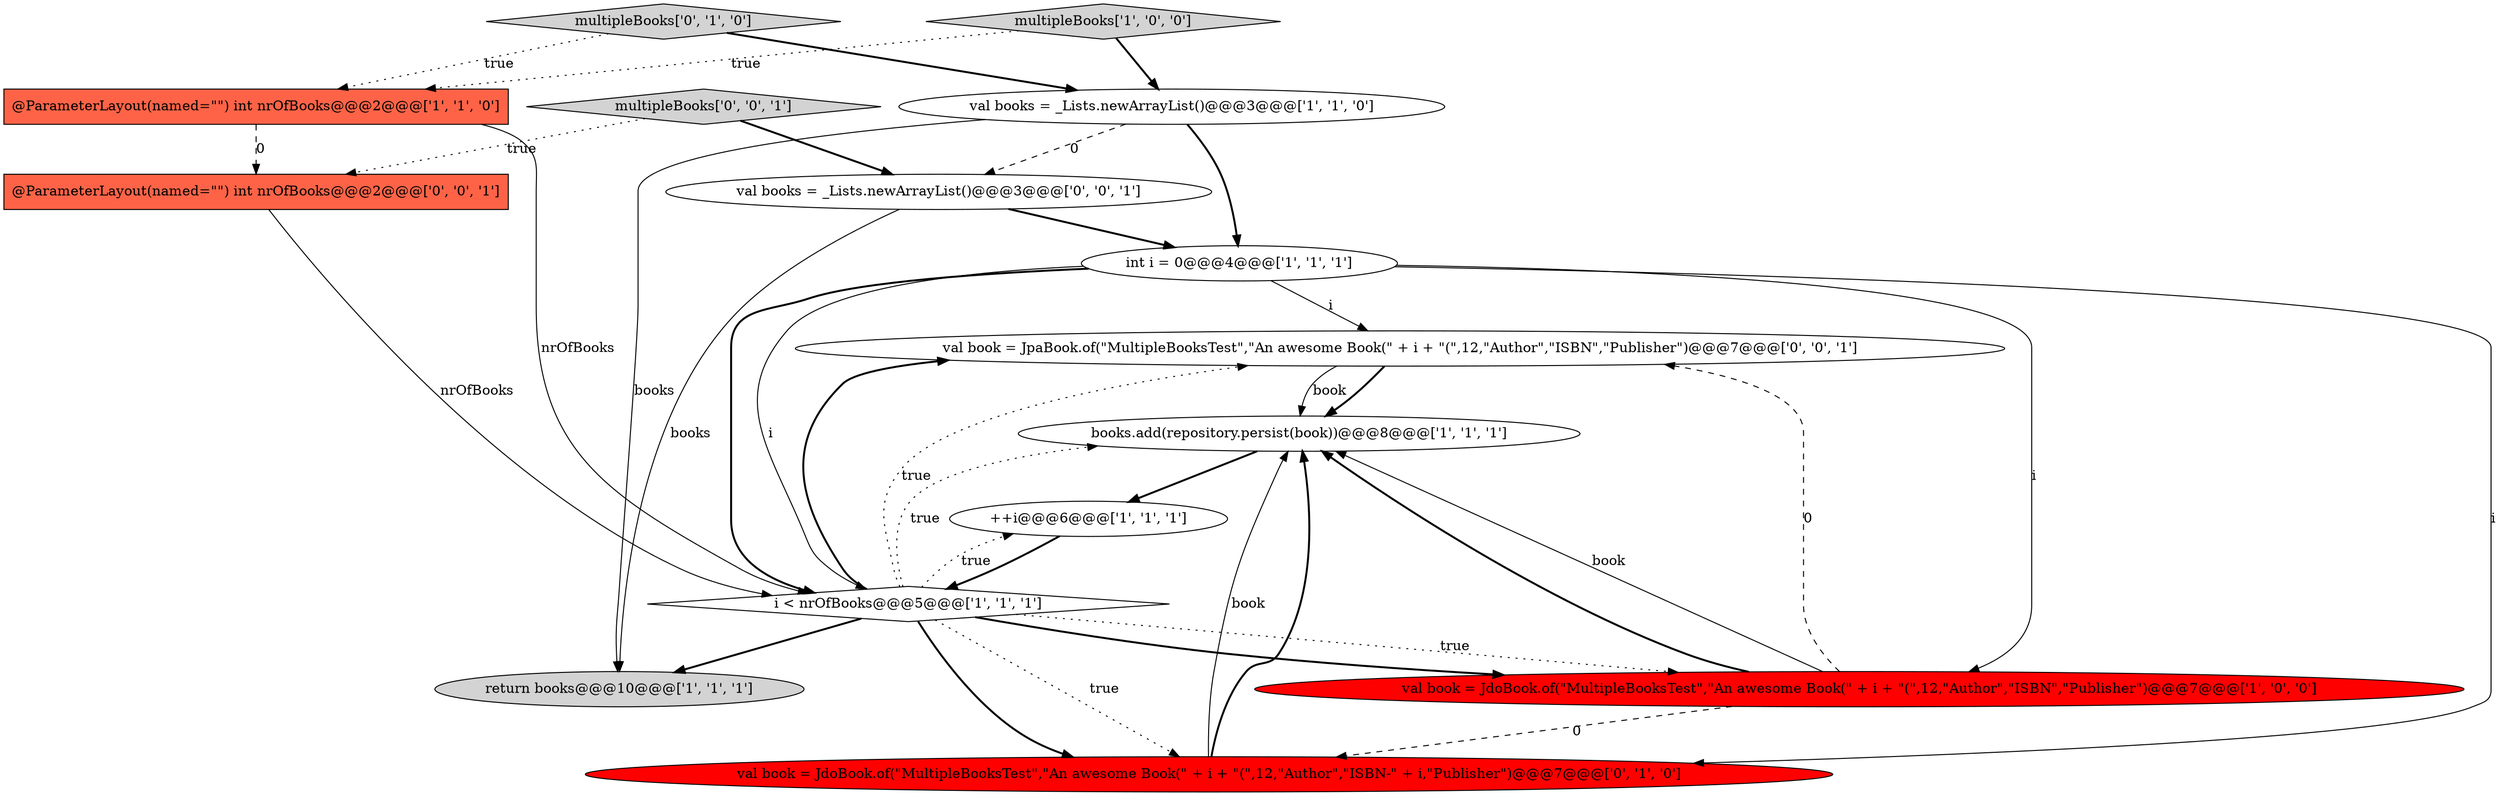 digraph {
4 [style = filled, label = "int i = 0@@@4@@@['1', '1', '1']", fillcolor = white, shape = ellipse image = "AAA0AAABBB1BBB"];
6 [style = filled, label = "@ParameterLayout(named=\"\") int nrOfBooks@@@2@@@['1', '1', '0']", fillcolor = tomato, shape = box image = "AAA0AAABBB1BBB"];
10 [style = filled, label = "multipleBooks['0', '1', '0']", fillcolor = lightgray, shape = diamond image = "AAA0AAABBB2BBB"];
2 [style = filled, label = "return books@@@10@@@['1', '1', '1']", fillcolor = lightgray, shape = ellipse image = "AAA0AAABBB1BBB"];
11 [style = filled, label = "@ParameterLayout(named=\"\") int nrOfBooks@@@2@@@['0', '0', '1']", fillcolor = tomato, shape = box image = "AAA0AAABBB3BBB"];
0 [style = filled, label = "val books = _Lists.newArrayList()@@@3@@@['1', '1', '0']", fillcolor = white, shape = ellipse image = "AAA0AAABBB1BBB"];
13 [style = filled, label = "val book = JpaBook.of(\"MultipleBooksTest\",\"An awesome Book(\" + i + \"(\",12,\"Author\",\"ISBN\",\"Publisher\")@@@7@@@['0', '0', '1']", fillcolor = white, shape = ellipse image = "AAA0AAABBB3BBB"];
9 [style = filled, label = "val book = JdoBook.of(\"MultipleBooksTest\",\"An awesome Book(\" + i + \"(\",12,\"Author\",\"ISBN-\" + i,\"Publisher\")@@@7@@@['0', '1', '0']", fillcolor = red, shape = ellipse image = "AAA1AAABBB2BBB"];
12 [style = filled, label = "multipleBooks['0', '0', '1']", fillcolor = lightgray, shape = diamond image = "AAA0AAABBB3BBB"];
14 [style = filled, label = "val books = _Lists.newArrayList()@@@3@@@['0', '0', '1']", fillcolor = white, shape = ellipse image = "AAA0AAABBB3BBB"];
5 [style = filled, label = "val book = JdoBook.of(\"MultipleBooksTest\",\"An awesome Book(\" + i + \"(\",12,\"Author\",\"ISBN\",\"Publisher\")@@@7@@@['1', '0', '0']", fillcolor = red, shape = ellipse image = "AAA1AAABBB1BBB"];
7 [style = filled, label = "++i@@@6@@@['1', '1', '1']", fillcolor = white, shape = ellipse image = "AAA0AAABBB1BBB"];
1 [style = filled, label = "i < nrOfBooks@@@5@@@['1', '1', '1']", fillcolor = white, shape = diamond image = "AAA0AAABBB1BBB"];
8 [style = filled, label = "multipleBooks['1', '0', '0']", fillcolor = lightgray, shape = diamond image = "AAA0AAABBB1BBB"];
3 [style = filled, label = "books.add(repository.persist(book))@@@8@@@['1', '1', '1']", fillcolor = white, shape = ellipse image = "AAA0AAABBB1BBB"];
1->5 [style = bold, label=""];
5->3 [style = bold, label=""];
5->13 [style = dashed, label="0"];
4->9 [style = solid, label="i"];
10->6 [style = dotted, label="true"];
7->1 [style = bold, label=""];
9->3 [style = solid, label="book"];
6->11 [style = dashed, label="0"];
4->1 [style = solid, label="i"];
5->9 [style = dashed, label="0"];
4->5 [style = solid, label="i"];
14->2 [style = solid, label="books"];
6->1 [style = solid, label="nrOfBooks"];
1->13 [style = bold, label=""];
4->13 [style = solid, label="i"];
1->9 [style = bold, label=""];
1->3 [style = dotted, label="true"];
1->7 [style = dotted, label="true"];
8->0 [style = bold, label=""];
1->13 [style = dotted, label="true"];
12->11 [style = dotted, label="true"];
0->14 [style = dashed, label="0"];
8->6 [style = dotted, label="true"];
13->3 [style = bold, label=""];
3->7 [style = bold, label=""];
5->3 [style = solid, label="book"];
0->4 [style = bold, label=""];
1->9 [style = dotted, label="true"];
10->0 [style = bold, label=""];
13->3 [style = solid, label="book"];
12->14 [style = bold, label=""];
9->3 [style = bold, label=""];
4->1 [style = bold, label=""];
1->2 [style = bold, label=""];
0->2 [style = solid, label="books"];
11->1 [style = solid, label="nrOfBooks"];
1->5 [style = dotted, label="true"];
14->4 [style = bold, label=""];
}
